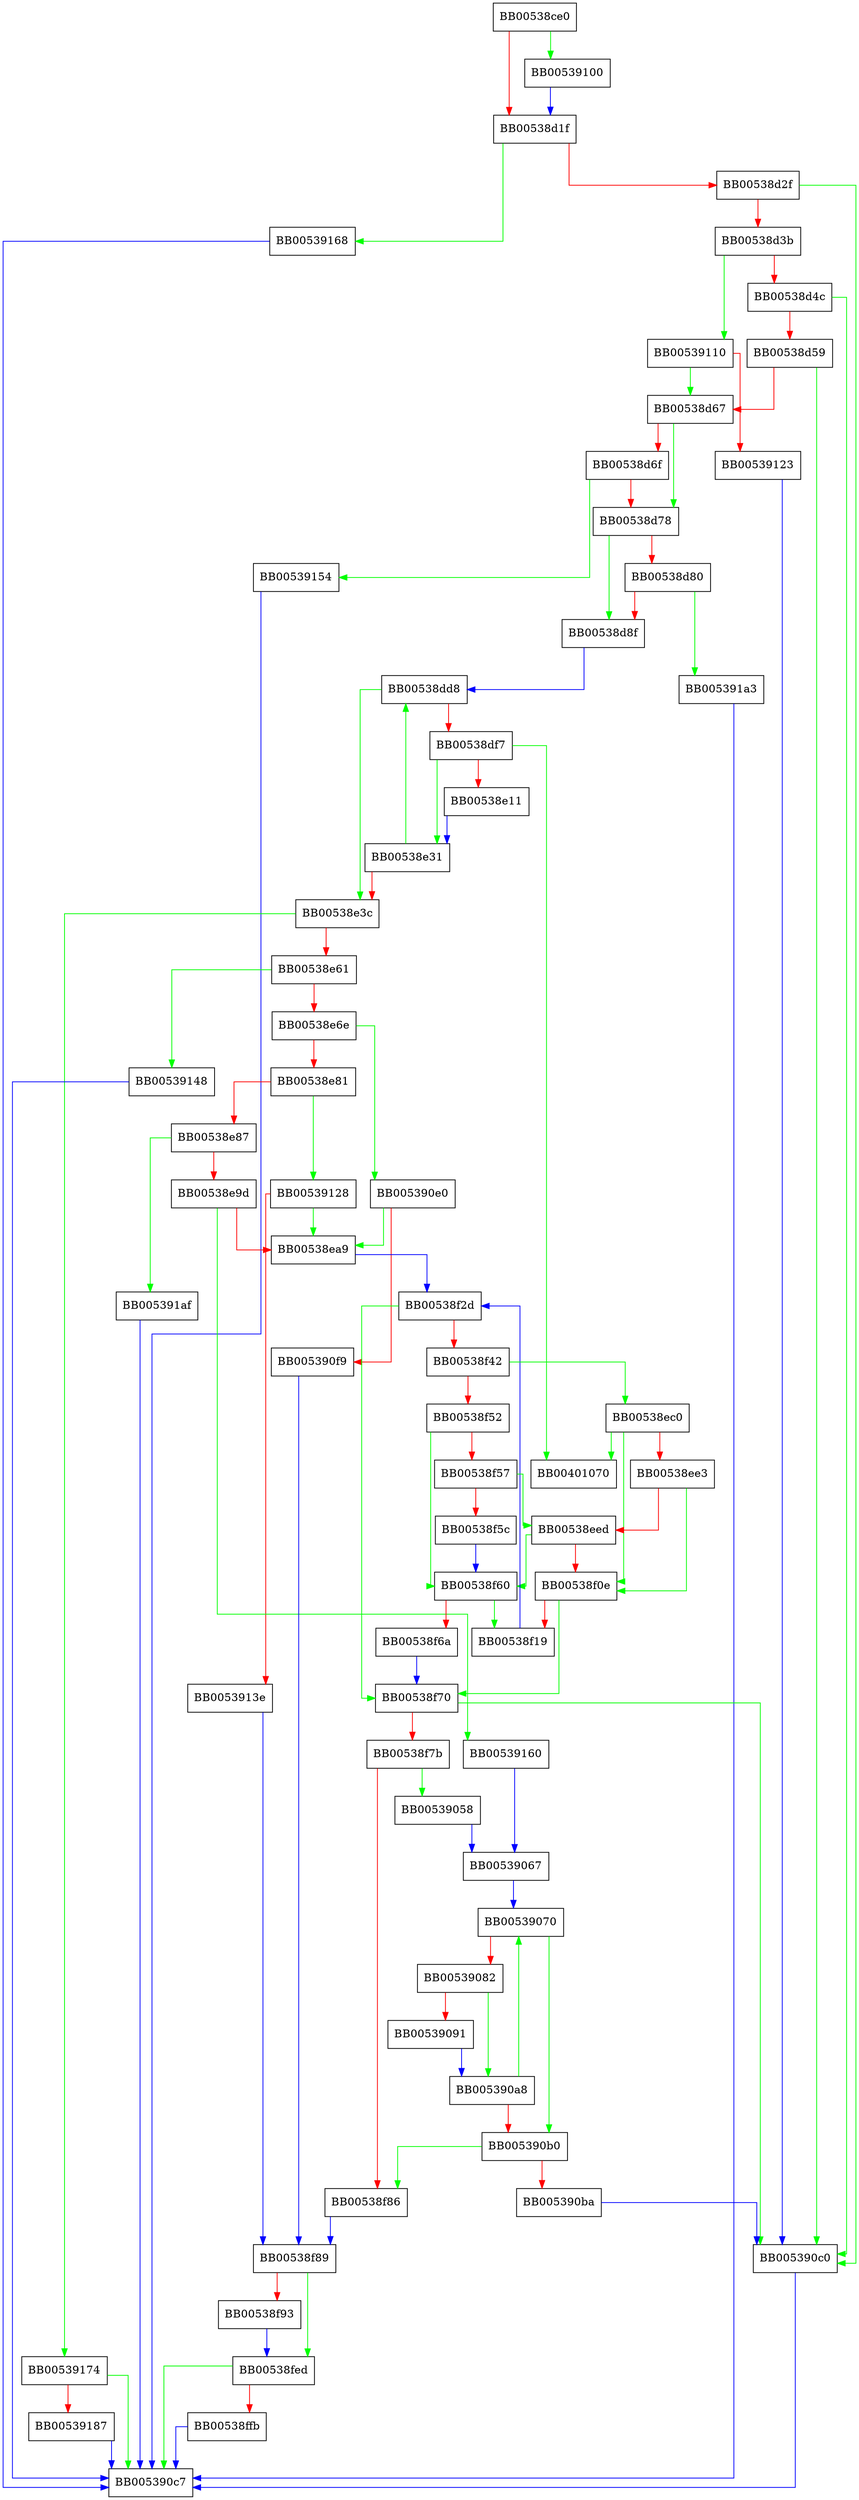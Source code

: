 digraph dgram_pair_read_actual {
  node [shape="box"];
  graph [splines=ortho];
  BB00538ce0 -> BB00539100 [color="green"];
  BB00538ce0 -> BB00538d1f [color="red"];
  BB00538d1f -> BB00539168 [color="green"];
  BB00538d1f -> BB00538d2f [color="red"];
  BB00538d2f -> BB005390c0 [color="green"];
  BB00538d2f -> BB00538d3b [color="red"];
  BB00538d3b -> BB00539110 [color="green"];
  BB00538d3b -> BB00538d4c [color="red"];
  BB00538d4c -> BB005390c0 [color="green"];
  BB00538d4c -> BB00538d59 [color="red"];
  BB00538d59 -> BB005390c0 [color="green"];
  BB00538d59 -> BB00538d67 [color="red"];
  BB00538d67 -> BB00538d78 [color="green"];
  BB00538d67 -> BB00538d6f [color="red"];
  BB00538d6f -> BB00539154 [color="green"];
  BB00538d6f -> BB00538d78 [color="red"];
  BB00538d78 -> BB00538d8f [color="green"];
  BB00538d78 -> BB00538d80 [color="red"];
  BB00538d80 -> BB005391a3 [color="green"];
  BB00538d80 -> BB00538d8f [color="red"];
  BB00538d8f -> BB00538dd8 [color="blue"];
  BB00538dd8 -> BB00538e3c [color="green"];
  BB00538dd8 -> BB00538df7 [color="red"];
  BB00538df7 -> BB00401070 [color="green"];
  BB00538df7 -> BB00538e31 [color="green"];
  BB00538df7 -> BB00538e11 [color="red"];
  BB00538e11 -> BB00538e31 [color="blue"];
  BB00538e31 -> BB00538dd8 [color="green"];
  BB00538e31 -> BB00538e3c [color="red"];
  BB00538e3c -> BB00539174 [color="green"];
  BB00538e3c -> BB00538e61 [color="red"];
  BB00538e61 -> BB00539148 [color="green"];
  BB00538e61 -> BB00538e6e [color="red"];
  BB00538e6e -> BB005390e0 [color="green"];
  BB00538e6e -> BB00538e81 [color="red"];
  BB00538e81 -> BB00539128 [color="green"];
  BB00538e81 -> BB00538e87 [color="red"];
  BB00538e87 -> BB005391af [color="green"];
  BB00538e87 -> BB00538e9d [color="red"];
  BB00538e9d -> BB00539160 [color="green"];
  BB00538e9d -> BB00538ea9 [color="red"];
  BB00538ea9 -> BB00538f2d [color="blue"];
  BB00538ec0 -> BB00401070 [color="green"];
  BB00538ec0 -> BB00538f0e [color="green"];
  BB00538ec0 -> BB00538ee3 [color="red"];
  BB00538ee3 -> BB00538f0e [color="green"];
  BB00538ee3 -> BB00538eed [color="red"];
  BB00538eed -> BB00538f60 [color="green"];
  BB00538eed -> BB00538f0e [color="red"];
  BB00538f0e -> BB00538f70 [color="green"];
  BB00538f0e -> BB00538f19 [color="red"];
  BB00538f19 -> BB00538f2d [color="blue"];
  BB00538f2d -> BB00538f70 [color="green"];
  BB00538f2d -> BB00538f42 [color="red"];
  BB00538f42 -> BB00538ec0 [color="green"];
  BB00538f42 -> BB00538f52 [color="red"];
  BB00538f52 -> BB00538f60 [color="green"];
  BB00538f52 -> BB00538f57 [color="red"];
  BB00538f57 -> BB00538eed [color="green"];
  BB00538f57 -> BB00538f5c [color="red"];
  BB00538f5c -> BB00538f60 [color="blue"];
  BB00538f60 -> BB00538f19 [color="green"];
  BB00538f60 -> BB00538f6a [color="red"];
  BB00538f6a -> BB00538f70 [color="blue"];
  BB00538f70 -> BB005390c0 [color="green"];
  BB00538f70 -> BB00538f7b [color="red"];
  BB00538f7b -> BB00539058 [color="green"];
  BB00538f7b -> BB00538f86 [color="red"];
  BB00538f86 -> BB00538f89 [color="blue"];
  BB00538f89 -> BB00538fed [color="green"];
  BB00538f89 -> BB00538f93 [color="red"];
  BB00538f93 -> BB00538fed [color="blue"];
  BB00538fed -> BB005390c7 [color="green"];
  BB00538fed -> BB00538ffb [color="red"];
  BB00538ffb -> BB005390c7 [color="blue"];
  BB00539058 -> BB00539067 [color="blue"];
  BB00539067 -> BB00539070 [color="blue"];
  BB00539070 -> BB005390b0 [color="green"];
  BB00539070 -> BB00539082 [color="red"];
  BB00539082 -> BB005390a8 [color="green"];
  BB00539082 -> BB00539091 [color="red"];
  BB00539091 -> BB005390a8 [color="blue"];
  BB005390a8 -> BB00539070 [color="green"];
  BB005390a8 -> BB005390b0 [color="red"];
  BB005390b0 -> BB00538f86 [color="green"];
  BB005390b0 -> BB005390ba [color="red"];
  BB005390ba -> BB005390c0 [color="blue"];
  BB005390c0 -> BB005390c7 [color="blue"];
  BB005390e0 -> BB00538ea9 [color="green"];
  BB005390e0 -> BB005390f9 [color="red"];
  BB005390f9 -> BB00538f89 [color="blue"];
  BB00539100 -> BB00538d1f [color="blue"];
  BB00539110 -> BB00538d67 [color="green"];
  BB00539110 -> BB00539123 [color="red"];
  BB00539123 -> BB005390c0 [color="blue"];
  BB00539128 -> BB00538ea9 [color="green"];
  BB00539128 -> BB0053913e [color="red"];
  BB0053913e -> BB00538f89 [color="blue"];
  BB00539148 -> BB005390c7 [color="blue"];
  BB00539154 -> BB005390c7 [color="blue"];
  BB00539160 -> BB00539067 [color="blue"];
  BB00539168 -> BB005390c7 [color="blue"];
  BB00539174 -> BB005390c7 [color="green"];
  BB00539174 -> BB00539187 [color="red"];
  BB00539187 -> BB005390c7 [color="blue"];
  BB005391a3 -> BB005390c7 [color="blue"];
  BB005391af -> BB005390c7 [color="blue"];
}